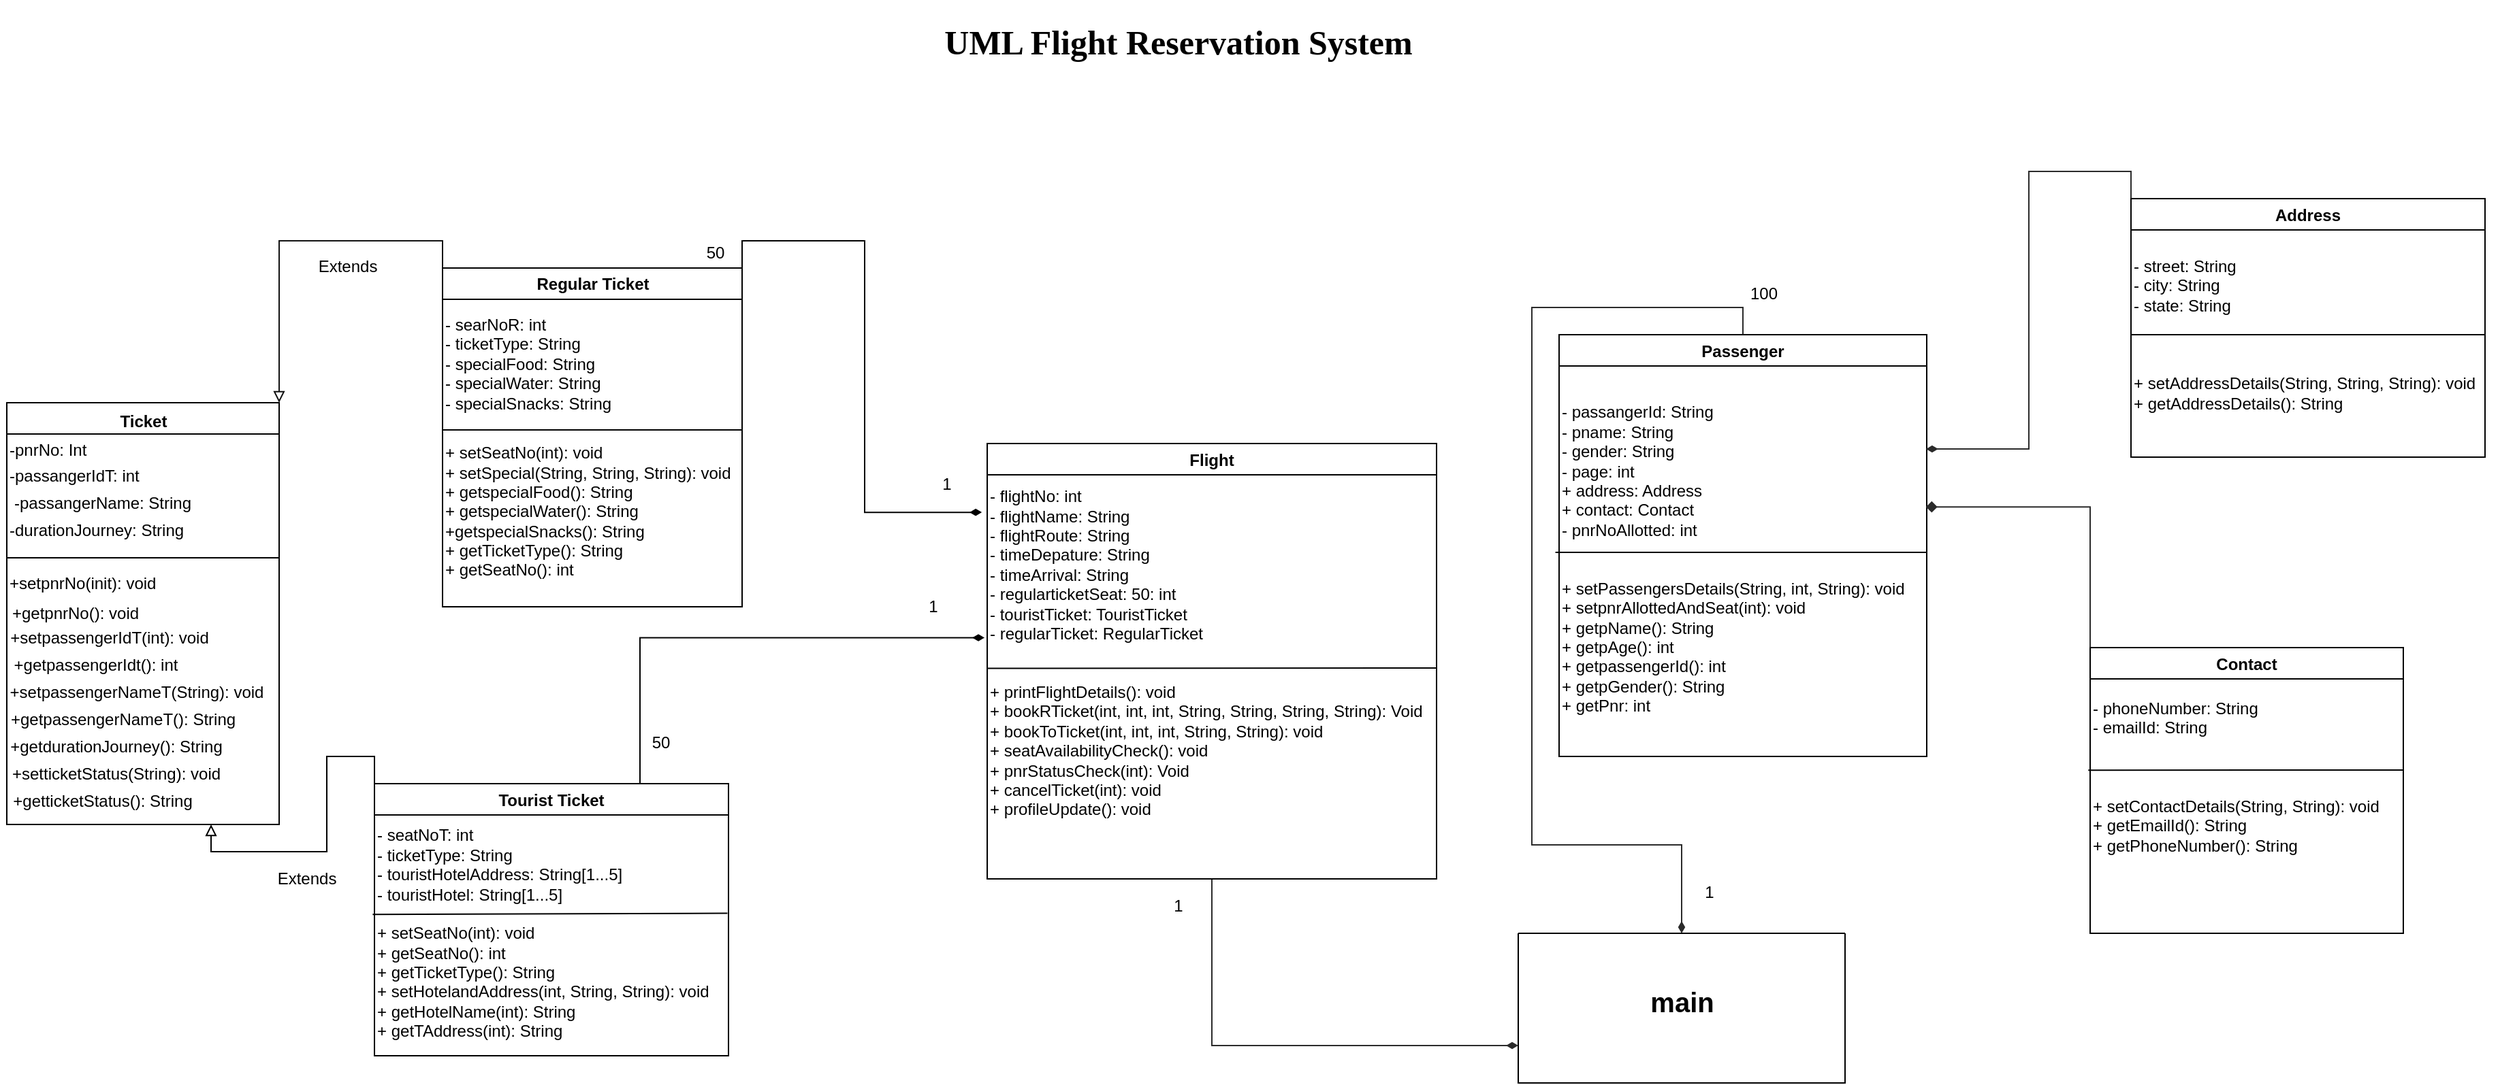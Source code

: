 <mxfile version="15.8.6" type="device"><diagram id="R2lEEEUBdFMjLlhIrx00" name="Page-1"><mxGraphModel dx="782" dy="1471" grid="1" gridSize="10" guides="1" tooltips="1" connect="1" arrows="1" fold="1" page="1" pageScale="1" pageWidth="850" pageHeight="1100" math="0" shadow="0" extFonts="Permanent Marker^https://fonts.googleapis.com/css?family=Permanent+Marker"><root><mxCell id="0"/><mxCell id="1" parent="0"/><mxCell id="sovaUj9CdRz4EKHTm8fM-4" value="Ticket" style="swimlane;align=center;html=1;verticalAlign=top;" parent="1" vertex="1"><mxGeometry x="40" y="120" width="200" height="310" as="geometry"/></mxCell><mxCell id="sovaUj9CdRz4EKHTm8fM-8" value="-passangerIdT: int" style="text;html=1;align=left;verticalAlign=middle;resizable=0;points=[];autosize=1;strokeColor=none;fillColor=none;" parent="sovaUj9CdRz4EKHTm8fM-4" vertex="1"><mxGeometry y="44" width="110" height="20" as="geometry"/></mxCell><mxCell id="sovaUj9CdRz4EKHTm8fM-6" value="-pnrNo: Int" style="text;html=1;align=left;verticalAlign=bottom;resizable=0;points=[];autosize=1;strokeColor=none;fillColor=none;" parent="sovaUj9CdRz4EKHTm8fM-4" vertex="1"><mxGeometry y="24" width="70" height="20" as="geometry"/></mxCell><mxCell id="sovaUj9CdRz4EKHTm8fM-9" value="-passangerName: String&lt;br&gt;" style="text;html=1;align=center;verticalAlign=middle;resizable=0;points=[];autosize=1;strokeColor=none;fillColor=none;" parent="sovaUj9CdRz4EKHTm8fM-4" vertex="1"><mxGeometry x="-5" y="64" width="150" height="20" as="geometry"/></mxCell><mxCell id="sovaUj9CdRz4EKHTm8fM-10" value="-durationJourney: String" style="text;html=1;align=left;verticalAlign=middle;resizable=0;points=[];autosize=1;strokeColor=none;fillColor=none;" parent="sovaUj9CdRz4EKHTm8fM-4" vertex="1"><mxGeometry y="84" width="140" height="20" as="geometry"/></mxCell><mxCell id="sovaUj9CdRz4EKHTm8fM-15" value="+setpassengerIdT(int): void&lt;br&gt;" style="text;html=1;align=center;verticalAlign=middle;resizable=0;points=[];autosize=1;strokeColor=none;fillColor=none;" parent="sovaUj9CdRz4EKHTm8fM-4" vertex="1"><mxGeometry x="-5" y="163" width="160" height="20" as="geometry"/></mxCell><mxCell id="sovaUj9CdRz4EKHTm8fM-16" value="+setpnrNo(init): void" style="text;html=1;align=left;verticalAlign=middle;resizable=0;points=[];autosize=1;strokeColor=none;fillColor=none;textDirection=ltr;" parent="sovaUj9CdRz4EKHTm8fM-4" vertex="1"><mxGeometry y="123" width="120" height="20" as="geometry"/></mxCell><mxCell id="sovaUj9CdRz4EKHTm8fM-17" value="+getpnrNo(): void" style="text;html=1;align=center;verticalAlign=middle;resizable=0;points=[];autosize=1;strokeColor=none;fillColor=none;" parent="sovaUj9CdRz4EKHTm8fM-4" vertex="1"><mxGeometry x="-5" y="145" width="110" height="20" as="geometry"/></mxCell><mxCell id="sovaUj9CdRz4EKHTm8fM-12" value="" style="endArrow=none;html=1;rounded=0;" parent="sovaUj9CdRz4EKHTm8fM-4" edge="1"><mxGeometry width="50" height="50" relative="1" as="geometry"><mxPoint y="114" as="sourcePoint"/><mxPoint x="200" y="114" as="targetPoint"/></mxGeometry></mxCell><mxCell id="sovaUj9CdRz4EKHTm8fM-18" value="+getpassengerIdt(): int" style="text;html=1;align=center;verticalAlign=middle;resizable=0;points=[];autosize=1;strokeColor=none;fillColor=none;" parent="sovaUj9CdRz4EKHTm8fM-4" vertex="1"><mxGeometry x="-5" y="183" width="140" height="20" as="geometry"/></mxCell><mxCell id="sovaUj9CdRz4EKHTm8fM-19" value="+setpassengerNameT(String): void" style="text;html=1;align=center;verticalAlign=middle;resizable=0;points=[];autosize=1;strokeColor=none;fillColor=none;" parent="sovaUj9CdRz4EKHTm8fM-4" vertex="1"><mxGeometry x="-5" y="203" width="200" height="20" as="geometry"/></mxCell><mxCell id="sovaUj9CdRz4EKHTm8fM-20" value="+getpassengerNameT(): String" style="text;html=1;align=center;verticalAlign=middle;resizable=0;points=[];autosize=1;strokeColor=none;fillColor=none;" parent="sovaUj9CdRz4EKHTm8fM-4" vertex="1"><mxGeometry x="-5" y="223" width="180" height="20" as="geometry"/></mxCell><mxCell id="sovaUj9CdRz4EKHTm8fM-21" value="+getdurationJourney(): String&lt;br&gt;" style="text;html=1;align=center;verticalAlign=middle;resizable=0;points=[];autosize=1;strokeColor=none;fillColor=none;" parent="sovaUj9CdRz4EKHTm8fM-4" vertex="1"><mxGeometry x="-5" y="243" width="170" height="20" as="geometry"/></mxCell><mxCell id="sovaUj9CdRz4EKHTm8fM-22" value="+setticketStatus(String): void" style="text;html=1;align=center;verticalAlign=middle;resizable=0;points=[];autosize=1;strokeColor=none;fillColor=none;" parent="sovaUj9CdRz4EKHTm8fM-4" vertex="1"><mxGeometry x="-5" y="263" width="170" height="20" as="geometry"/></mxCell><mxCell id="sovaUj9CdRz4EKHTm8fM-23" value="+getticketStatus(): String" style="text;html=1;align=center;verticalAlign=middle;resizable=0;points=[];autosize=1;strokeColor=none;fillColor=none;" parent="sovaUj9CdRz4EKHTm8fM-4" vertex="1"><mxGeometry x="-5" y="283" width="150" height="20" as="geometry"/></mxCell><mxCell id="utOicqaQzR-rF7MXX510-54" style="edgeStyle=orthogonalEdgeStyle;rounded=0;orthogonalLoop=1;jettySize=auto;html=1;exitX=0;exitY=0;exitDx=0;exitDy=0;entryX=1;entryY=0;entryDx=0;entryDy=0;shadow=0;labelBackgroundColor=#FFFFFF;fontSize=10;fontColor=#FFFFFF;endArrow=block;strokeColor=#121212;strokeWidth=1;endFill=0;" parent="1" source="sovaUj9CdRz4EKHTm8fM-28" target="sovaUj9CdRz4EKHTm8fM-4" edge="1"><mxGeometry relative="1" as="geometry"/></mxCell><mxCell id="zLGdgue_HckqhdvXriZM-9" style="edgeStyle=orthogonalEdgeStyle;rounded=0;orthogonalLoop=1;jettySize=auto;html=1;exitX=1;exitY=0;exitDx=0;exitDy=0;entryX=-0.012;entryY=0.069;entryDx=0;entryDy=0;entryPerimeter=0;endArrow=diamondThin;endFill=1;" edge="1" parent="1" source="sovaUj9CdRz4EKHTm8fM-28" target="utOicqaQzR-rF7MXX510-6"><mxGeometry relative="1" as="geometry"/></mxCell><mxCell id="sovaUj9CdRz4EKHTm8fM-28" value="Regular Ticket" style="swimlane;html=1;" parent="1" vertex="1"><mxGeometry x="360" y="21" width="220" height="249" as="geometry"/></mxCell><mxCell id="sovaUj9CdRz4EKHTm8fM-29" value="- searNoR: int&lt;br&gt;- ticketType: String&lt;br&gt;- specialFood: String&lt;br&gt;- specialWater: String&lt;br&gt;- specialSnacks: String" style="text;html=1;align=left;verticalAlign=bottom;resizable=0;points=[];autosize=1;strokeColor=none;fillColor=none;textDirection=ltr;" parent="sovaUj9CdRz4EKHTm8fM-28" vertex="1"><mxGeometry y="29" width="140" height="80" as="geometry"/></mxCell><mxCell id="sovaUj9CdRz4EKHTm8fM-31" value="+ setSeatNo(int): void&lt;br&gt;+ setSpecial(String, String, String): void&lt;br&gt;+ getspecialFood(): String&lt;br&gt;+ getspecialWater(): String&lt;br&gt;+getspecialSnacks(): String&lt;br&gt;+ getTicketType(): String&lt;br&gt;+ getSeatNo(): int" style="text;html=1;align=left;verticalAlign=middle;resizable=0;points=[];autosize=1;strokeColor=none;fillColor=none;" parent="sovaUj9CdRz4EKHTm8fM-28" vertex="1"><mxGeometry y="129" width="230" height="100" as="geometry"/></mxCell><mxCell id="sovaUj9CdRz4EKHTm8fM-30" value="" style="endArrow=none;html=1;rounded=0;" parent="1" edge="1"><mxGeometry width="50" height="50" relative="1" as="geometry"><mxPoint x="360" y="140" as="sourcePoint"/><mxPoint x="580" y="140" as="targetPoint"/></mxGeometry></mxCell><mxCell id="zLGdgue_HckqhdvXriZM-4" style="edgeStyle=orthogonalEdgeStyle;rounded=0;orthogonalLoop=1;jettySize=auto;html=1;exitX=0;exitY=0;exitDx=0;exitDy=0;entryX=0.75;entryY=1;entryDx=0;entryDy=0;endArrow=block;endFill=0;" edge="1" parent="1" source="utOicqaQzR-rF7MXX510-1" target="sovaUj9CdRz4EKHTm8fM-4"><mxGeometry relative="1" as="geometry"/></mxCell><mxCell id="zLGdgue_HckqhdvXriZM-6" style="edgeStyle=orthogonalEdgeStyle;rounded=0;orthogonalLoop=1;jettySize=auto;html=1;exitX=0.75;exitY=0;exitDx=0;exitDy=0;entryX=-0.006;entryY=0.453;entryDx=0;entryDy=0;entryPerimeter=0;endArrow=diamondThin;endFill=1;" edge="1" parent="1" source="utOicqaQzR-rF7MXX510-1" target="utOicqaQzR-rF7MXX510-6"><mxGeometry relative="1" as="geometry"/></mxCell><mxCell id="utOicqaQzR-rF7MXX510-1" value="Tourist Ticket" style="swimlane;" parent="1" vertex="1"><mxGeometry x="310" y="400" width="260" height="200" as="geometry"/></mxCell><mxCell id="utOicqaQzR-rF7MXX510-37" style="edgeStyle=orthogonalEdgeStyle;rounded=0;orthogonalLoop=1;jettySize=auto;html=1;exitX=0.5;exitY=1;exitDx=0;exitDy=0;entryX=0;entryY=0.75;entryDx=0;entryDy=0;fontSize=20;strokeColor=#2B2B2B;endArrow=diamondThin;endFill=1;" parent="1" source="utOicqaQzR-rF7MXX510-4" target="utOicqaQzR-rF7MXX510-23" edge="1"><mxGeometry relative="1" as="geometry"/></mxCell><mxCell id="utOicqaQzR-rF7MXX510-4" value="Flight" style="swimlane;" parent="1" vertex="1"><mxGeometry x="760" y="150" width="330" height="320" as="geometry"/></mxCell><mxCell id="utOicqaQzR-rF7MXX510-6" value="- flightNo: int&lt;br&gt;- flightName: String&lt;br&gt;- flightRoute: String&lt;br&gt;- timeDepature: String&lt;br&gt;- timeArrival: String&lt;br&gt;- regularticketSeat: 50: int&lt;br&gt;- touristTicket: TouristTicket&lt;br&gt;- regularTicket: RegularTicket&lt;br&gt;&lt;br&gt;&lt;br&gt;+ printFlightDetails(): void&lt;br&gt;+ bookRTicket(int, int, int, String, String, String, String): Void&lt;br&gt;+ bookToTicket(int, int, int, String, String): void&lt;br&gt;+ seatAvailabilityCheck(): void&lt;br&gt;+ pnrStatusCheck(int): Void&lt;br&gt;+ cancelTicket(int): void&lt;br&gt;+ profileUpdate(): void&amp;nbsp;" style="text;html=1;align=left;verticalAlign=middle;resizable=0;points=[];autosize=1;strokeColor=none;fillColor=none;" parent="utOicqaQzR-rF7MXX510-4" vertex="1"><mxGeometry y="34" width="330" height="240" as="geometry"/></mxCell><mxCell id="utOicqaQzR-rF7MXX510-7" value="" style="endArrow=none;html=1;rounded=0;exitX=0;exitY=0.547;exitDx=0;exitDy=0;exitPerimeter=0;" parent="utOicqaQzR-rF7MXX510-4" source="utOicqaQzR-rF7MXX510-6" edge="1"><mxGeometry width="50" height="50" relative="1" as="geometry"><mxPoint x="290" y="220" as="sourcePoint"/><mxPoint x="330" y="165" as="targetPoint"/></mxGeometry></mxCell><mxCell id="utOicqaQzR-rF7MXX510-41" style="edgeStyle=orthogonalEdgeStyle;rounded=0;orthogonalLoop=1;jettySize=auto;html=1;exitX=0.5;exitY=0;exitDx=0;exitDy=0;entryX=0.5;entryY=0;entryDx=0;entryDy=0;fontSize=20;strokeColor=#2B2B2B;endArrow=diamondThin;endFill=1;" parent="1" source="utOicqaQzR-rF7MXX510-8" target="utOicqaQzR-rF7MXX510-23" edge="1"><mxGeometry relative="1" as="geometry"/></mxCell><mxCell id="utOicqaQzR-rF7MXX510-8" value="Passenger" style="swimlane;" parent="1" vertex="1"><mxGeometry x="1180" y="70" width="270" height="310" as="geometry"/></mxCell><mxCell id="utOicqaQzR-rF7MXX510-10" value="- passangerId: String&lt;br&gt;- pname: String&lt;br&gt;- gender: String&lt;br&gt;- page: int&lt;br&gt;+ address: Address&lt;br&gt;+ contact: Contact&lt;br&gt;- pnrNoAllotted: int&lt;br&gt;&lt;br&gt;&lt;br&gt;+ setPassengersDetails(String, int, String): void&lt;br&gt;+ setpnrAllottedAndSeat(int): void&lt;br&gt;+ getpName(): String&lt;br&gt;+ getpAge(): int&lt;br&gt;+ getpassengerId(): int&lt;br&gt;+ getpGender(): String&lt;br&gt;+ getPnr: int&amp;nbsp;" style="text;html=1;align=left;verticalAlign=middle;resizable=0;points=[];autosize=1;strokeColor=none;fillColor=none;" parent="utOicqaQzR-rF7MXX510-8" vertex="1"><mxGeometry y="50" width="270" height="230" as="geometry"/></mxCell><mxCell id="utOicqaQzR-rF7MXX510-11" value="" style="endArrow=none;html=1;rounded=0;exitX=-0.01;exitY=0.478;exitDx=0;exitDy=0;exitPerimeter=0;" parent="utOicqaQzR-rF7MXX510-8" source="utOicqaQzR-rF7MXX510-10" edge="1"><mxGeometry width="50" height="50" relative="1" as="geometry"><mxPoint x="220" y="140" as="sourcePoint"/><mxPoint x="270" y="160" as="targetPoint"/></mxGeometry></mxCell><mxCell id="utOicqaQzR-rF7MXX510-39" style="edgeStyle=orthogonalEdgeStyle;rounded=0;orthogonalLoop=1;jettySize=auto;html=1;exitX=0;exitY=0;exitDx=0;exitDy=0;entryX=0.998;entryY=0.148;entryDx=0;entryDy=0;entryPerimeter=0;fontSize=20;strokeColor=#2B2B2B;endArrow=diamondThin;endFill=1;" parent="1" source="utOicqaQzR-rF7MXX510-12" target="utOicqaQzR-rF7MXX510-10" edge="1"><mxGeometry relative="1" as="geometry"/></mxCell><mxCell id="utOicqaQzR-rF7MXX510-12" value="Address" style="swimlane;" parent="1" vertex="1"><mxGeometry x="1600" y="-30" width="260" height="190" as="geometry"/></mxCell><mxCell id="utOicqaQzR-rF7MXX510-14" value="- street: String&lt;br&gt;- city: String&lt;br&gt;- state: String&lt;br&gt;&lt;br&gt;&lt;br&gt;&lt;br&gt;+ setAddressDetails(String, String, String): void&lt;br&gt;+ getAddressDetails(): String" style="text;html=1;align=left;verticalAlign=middle;resizable=0;points=[];autosize=1;strokeColor=none;fillColor=none;" parent="utOicqaQzR-rF7MXX510-12" vertex="1"><mxGeometry y="40" width="270" height="120" as="geometry"/></mxCell><mxCell id="utOicqaQzR-rF7MXX510-17" value="" style="endArrow=none;html=1;rounded=0;" parent="1" edge="1"><mxGeometry width="50" height="50" relative="1" as="geometry"><mxPoint x="1600" y="70" as="sourcePoint"/><mxPoint x="1860" y="70" as="targetPoint"/></mxGeometry></mxCell><mxCell id="utOicqaQzR-rF7MXX510-40" style="edgeStyle=orthogonalEdgeStyle;rounded=0;orthogonalLoop=1;jettySize=auto;html=1;exitX=0;exitY=0;exitDx=0;exitDy=0;entryX=0.998;entryY=0.333;entryDx=0;entryDy=0;entryPerimeter=0;fontSize=20;strokeColor=#2B2B2B;endArrow=diamond;endFill=1;" parent="1" source="utOicqaQzR-rF7MXX510-18" target="utOicqaQzR-rF7MXX510-10" edge="1"><mxGeometry relative="1" as="geometry"/></mxCell><mxCell id="utOicqaQzR-rF7MXX510-18" value="Contact" style="swimlane;" parent="1" vertex="1"><mxGeometry x="1570" y="300" width="230" height="210" as="geometry"/></mxCell><mxCell id="utOicqaQzR-rF7MXX510-20" value="- phoneNumber: String&lt;br&gt;- emailId: String&lt;br&gt;&lt;br&gt;&lt;br&gt;&lt;br&gt;+ setContactDetails(String, String): void&lt;br&gt;+ getEmailId(): String&lt;br&gt;+ getPhoneNumber(): String" style="text;html=1;align=left;verticalAlign=middle;resizable=0;points=[];autosize=1;strokeColor=none;fillColor=none;" parent="utOicqaQzR-rF7MXX510-18" vertex="1"><mxGeometry y="35" width="230" height="120" as="geometry"/></mxCell><mxCell id="utOicqaQzR-rF7MXX510-22" value="" style="endArrow=none;html=1;rounded=0;exitX=-0.006;exitY=0.459;exitDx=0;exitDy=0;exitPerimeter=0;" parent="utOicqaQzR-rF7MXX510-18" source="utOicqaQzR-rF7MXX510-20" edge="1"><mxGeometry width="50" height="50" relative="1" as="geometry"><mxPoint x="170" y="140" as="sourcePoint"/><mxPoint x="230" y="90" as="targetPoint"/></mxGeometry></mxCell><mxCell id="utOicqaQzR-rF7MXX510-23" value="" style="swimlane;startSize=0;" parent="1" vertex="1"><mxGeometry x="1150" y="510" width="240" height="110" as="geometry"/></mxCell><mxCell id="utOicqaQzR-rF7MXX510-24" value="&lt;b&gt;&lt;font style=&quot;font-size: 20px&quot;&gt;main&lt;/font&gt;&lt;/b&gt;" style="text;html=1;align=center;verticalAlign=middle;resizable=0;points=[];autosize=1;strokeColor=none;fillColor=none;" parent="1" vertex="1"><mxGeometry x="1240" y="550" width="60" height="20" as="geometry"/></mxCell><mxCell id="utOicqaQzR-rF7MXX510-2" value="- seatNoT: int&lt;br&gt;- ticketType: String&lt;br&gt;- touristHotelAddress: String[1...5]&lt;br&gt;- touristHotel: String[1...5]&lt;br&gt;&lt;br&gt;+ setSeatNo(int): void&lt;br&gt;+ getSeatNo(): int&lt;br&gt;+ getTicketType(): String&lt;br&gt;+ setHotelandAddress(int, String, String): void&lt;br&gt;+ getHotelName(int): String&lt;br&gt;+ getTAddress(int): String" style="text;html=1;align=left;verticalAlign=middle;resizable=0;points=[];autosize=1;strokeColor=none;fillColor=none;" parent="1" vertex="1"><mxGeometry x="310" y="430" width="260" height="160" as="geometry"/></mxCell><mxCell id="utOicqaQzR-rF7MXX510-3" value="" style="endArrow=none;html=1;rounded=0;exitX=-0.005;exitY=0.413;exitDx=0;exitDy=0;exitPerimeter=0;entryX=0.997;entryY=0.408;entryDx=0;entryDy=0;entryPerimeter=0;" parent="1" source="utOicqaQzR-rF7MXX510-2" target="utOicqaQzR-rF7MXX510-2" edge="1"><mxGeometry width="50" height="50" relative="1" as="geometry"><mxPoint x="560" y="460" as="sourcePoint"/><mxPoint x="610" y="410" as="targetPoint"/></mxGeometry></mxCell><mxCell id="utOicqaQzR-rF7MXX510-59" value="11" style="text;html=1;align=center;verticalAlign=middle;resizable=0;points=[];autosize=1;strokeColor=none;fillColor=none;fontSize=10;fontColor=#FFFFFF;" parent="1" vertex="1"><mxGeometry x="925" y="480" width="30" height="20" as="geometry"/></mxCell><mxCell id="zLGdgue_HckqhdvXriZM-1" value="Extends" style="text;html=1;align=center;verticalAlign=middle;resizable=0;points=[];autosize=1;strokeColor=none;fillColor=none;" vertex="1" parent="1"><mxGeometry x="260" y="10" width="60" height="20" as="geometry"/></mxCell><mxCell id="zLGdgue_HckqhdvXriZM-2" value="Extends" style="text;html=1;align=center;verticalAlign=middle;resizable=0;points=[];autosize=1;strokeColor=none;fillColor=none;" vertex="1" parent="1"><mxGeometry x="230" y="460" width="60" height="20" as="geometry"/></mxCell><mxCell id="zLGdgue_HckqhdvXriZM-7" value="50" style="text;html=1;align=center;verticalAlign=middle;resizable=0;points=[];autosize=1;strokeColor=none;fillColor=none;" vertex="1" parent="1"><mxGeometry x="505" y="360" width="30" height="20" as="geometry"/></mxCell><mxCell id="zLGdgue_HckqhdvXriZM-10" value="50" style="text;html=1;align=center;verticalAlign=middle;resizable=0;points=[];autosize=1;strokeColor=none;fillColor=none;" vertex="1" parent="1"><mxGeometry x="545" width="30" height="20" as="geometry"/></mxCell><mxCell id="zLGdgue_HckqhdvXriZM-11" value="1" style="text;html=1;align=center;verticalAlign=middle;resizable=0;points=[];autosize=1;strokeColor=none;fillColor=none;" vertex="1" parent="1"><mxGeometry x="720" y="170" width="20" height="20" as="geometry"/></mxCell><mxCell id="zLGdgue_HckqhdvXriZM-12" value="1" style="text;html=1;align=center;verticalAlign=middle;resizable=0;points=[];autosize=1;strokeColor=none;fillColor=none;" vertex="1" parent="1"><mxGeometry x="710" y="260" width="20" height="20" as="geometry"/></mxCell><mxCell id="zLGdgue_HckqhdvXriZM-13" value="1" style="text;html=1;align=center;verticalAlign=middle;resizable=0;points=[];autosize=1;strokeColor=none;fillColor=none;" vertex="1" parent="1"><mxGeometry x="890" y="480" width="20" height="20" as="geometry"/></mxCell><mxCell id="zLGdgue_HckqhdvXriZM-14" value="1" style="text;html=1;align=center;verticalAlign=middle;resizable=0;points=[];autosize=1;strokeColor=none;fillColor=none;" vertex="1" parent="1"><mxGeometry x="1280" y="470" width="20" height="20" as="geometry"/></mxCell><mxCell id="zLGdgue_HckqhdvXriZM-15" value="100" style="text;html=1;align=center;verticalAlign=middle;resizable=0;points=[];autosize=1;strokeColor=none;fillColor=none;" vertex="1" parent="1"><mxGeometry x="1310" y="30" width="40" height="20" as="geometry"/></mxCell><mxCell id="zLGdgue_HckqhdvXriZM-16" value="&lt;h1&gt;&lt;b&gt;&lt;font style=&quot;font-size: 25px&quot; face=&quot;Comic Sans MS&quot;&gt;UML Flight Reservation System&lt;/font&gt;&lt;/b&gt;&lt;/h1&gt;" style="text;html=1;align=center;verticalAlign=middle;resizable=0;points=[];autosize=1;strokeColor=none;fillColor=none;" vertex="1" parent="1"><mxGeometry x="700" y="-170" width="400" height="50" as="geometry"/></mxCell></root></mxGraphModel></diagram></mxfile>